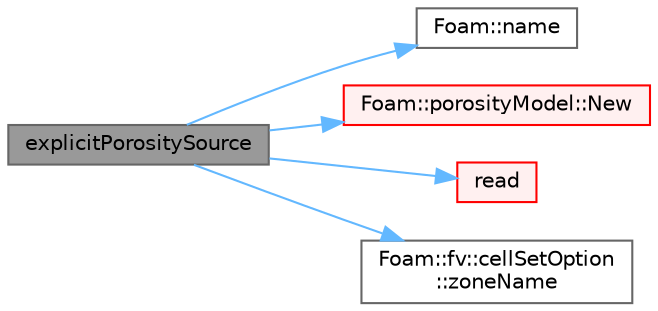 digraph "explicitPorositySource"
{
 // LATEX_PDF_SIZE
  bgcolor="transparent";
  edge [fontname=Helvetica,fontsize=10,labelfontname=Helvetica,labelfontsize=10];
  node [fontname=Helvetica,fontsize=10,shape=box,height=0.2,width=0.4];
  rankdir="LR";
  Node1 [id="Node000001",label="explicitPorositySource",height=0.2,width=0.4,color="gray40", fillcolor="grey60", style="filled", fontcolor="black",tooltip=" "];
  Node1 -> Node2 [id="edge1_Node000001_Node000002",color="steelblue1",style="solid",tooltip=" "];
  Node2 [id="Node000002",label="Foam::name",height=0.2,width=0.4,color="grey40", fillcolor="white", style="filled",URL="$namespaceFoam.html#accde1bf3e2a4105cca868012a680afbe",tooltip=" "];
  Node1 -> Node3 [id="edge2_Node000001_Node000003",color="steelblue1",style="solid",tooltip=" "];
  Node3 [id="Node000003",label="Foam::porosityModel::New",height=0.2,width=0.4,color="red", fillcolor="#FFF0F0", style="filled",URL="$classFoam_1_1porosityModel.html#ac7ab5c19c2ecb1d9d4b472d4657c8ebd",tooltip=" "];
  Node1 -> Node13 [id="edge3_Node000001_Node000013",color="steelblue1",style="solid",tooltip=" "];
  Node13 [id="Node000013",label="read",height=0.2,width=0.4,color="red", fillcolor="#FFF0F0", style="filled",URL="$classFoam_1_1fv_1_1explicitPorositySource.html#a6ce0c64db98eb6144d363dbfc86104eb",tooltip=" "];
  Node1 -> Node25 [id="edge4_Node000001_Node000025",color="steelblue1",style="solid",tooltip=" "];
  Node25 [id="Node000025",label="Foam::fv::cellSetOption\l::zoneName",height=0.2,width=0.4,color="grey40", fillcolor="white", style="filled",URL="$classFoam_1_1fv_1_1cellSetOption.html#a932a522f90876a0593bacca939a05acc",tooltip=" "];
}
